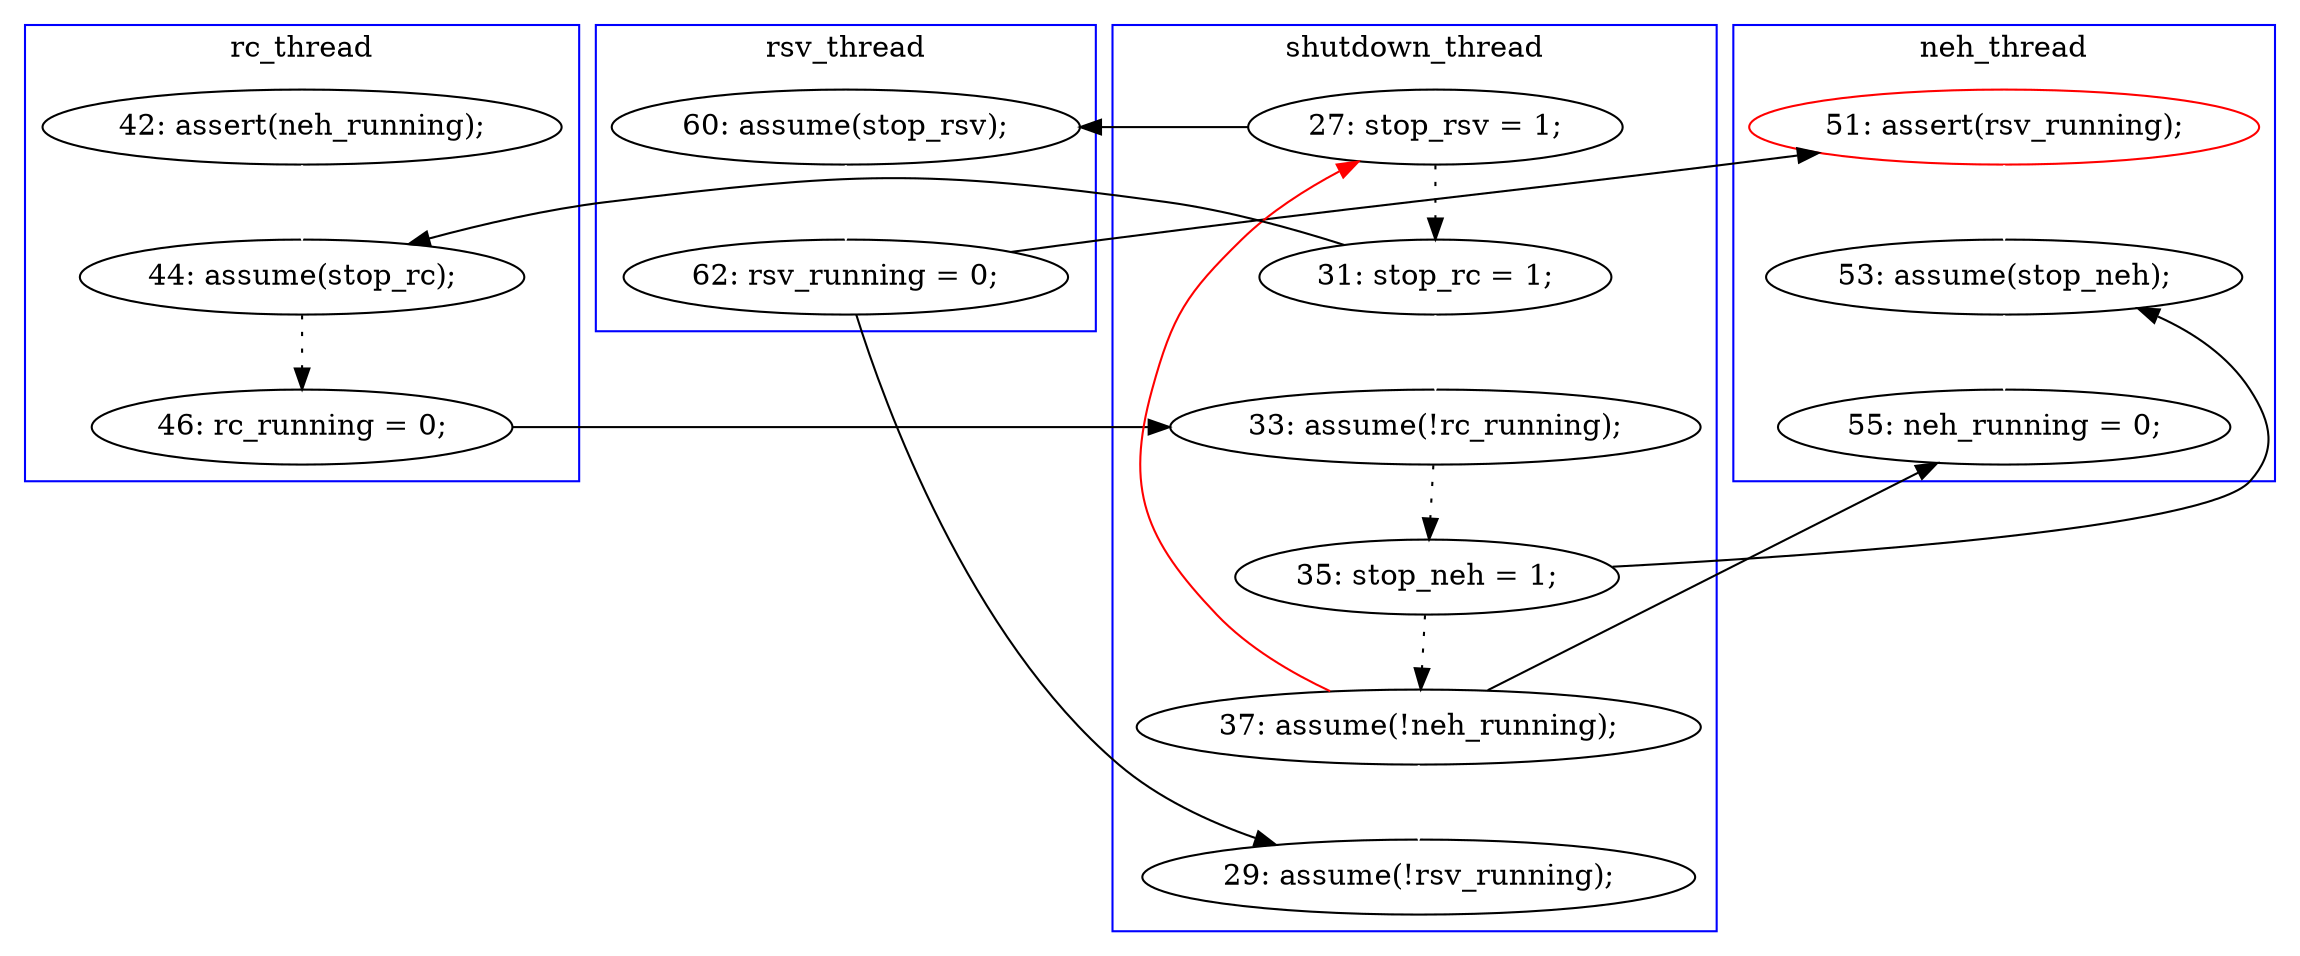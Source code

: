digraph Counterexample {
	20 -> 21 [color = black, style = solid, constraint = false]
	18 -> 20 [color = black, style = dotted]
	21 -> 24 [color = black, style = dotted]
	25 -> 32 [color = white, style = solid]
	22 -> 23 [color = white, style = solid]
	27 -> 33 [color = black, style = solid, constraint = false]
	15 -> 16 [color = black, style = dotted]
	27 -> 15 [color = red, style = solid, constraint = false]
	11 -> 18 [color = white, style = solid]
	32 -> 33 [color = white, style = solid]
	24 -> 27 [color = black, style = dotted]
	23 -> 25 [color = black, style = solid, constraint = false]
	16 -> 21 [color = white, style = solid]
	15 -> 22 [color = black, style = solid, constraint = false]
	24 -> 32 [color = black, style = solid, constraint = false]
	23 -> 28 [color = black, style = solid, constraint = false]
	16 -> 18 [color = black, style = solid, constraint = false]
	27 -> 28 [color = white, style = solid]
	subgraph cluster4 {
		label = rsv_thread
		color = blue
		23  [label = "62: rsv_running = 0;"]
		22  [label = "60: assume(stop_rsv);"]
	}
	subgraph cluster3 {
		label = neh_thread
		color = blue
		25  [label = "51: assert(rsv_running);", color = red]
		33  [label = "55: neh_running = 0;"]
		32  [label = "53: assume(stop_neh);"]
	}
	subgraph cluster2 {
		label = rc_thread
		color = blue
		11  [label = "42: assert(neh_running);"]
		18  [label = "44: assume(stop_rc);"]
		20  [label = "46: rc_running = 0;"]
	}
	subgraph cluster1 {
		label = shutdown_thread
		color = blue
		27  [label = "37: assume(!neh_running);"]
		28  [label = "29: assume(!rsv_running);"]
		21  [label = "33: assume(!rc_running);"]
		24  [label = "35: stop_neh = 1;"]
		15  [label = "27: stop_rsv = 1;"]
		16  [label = "31: stop_rc = 1;"]
	}
}